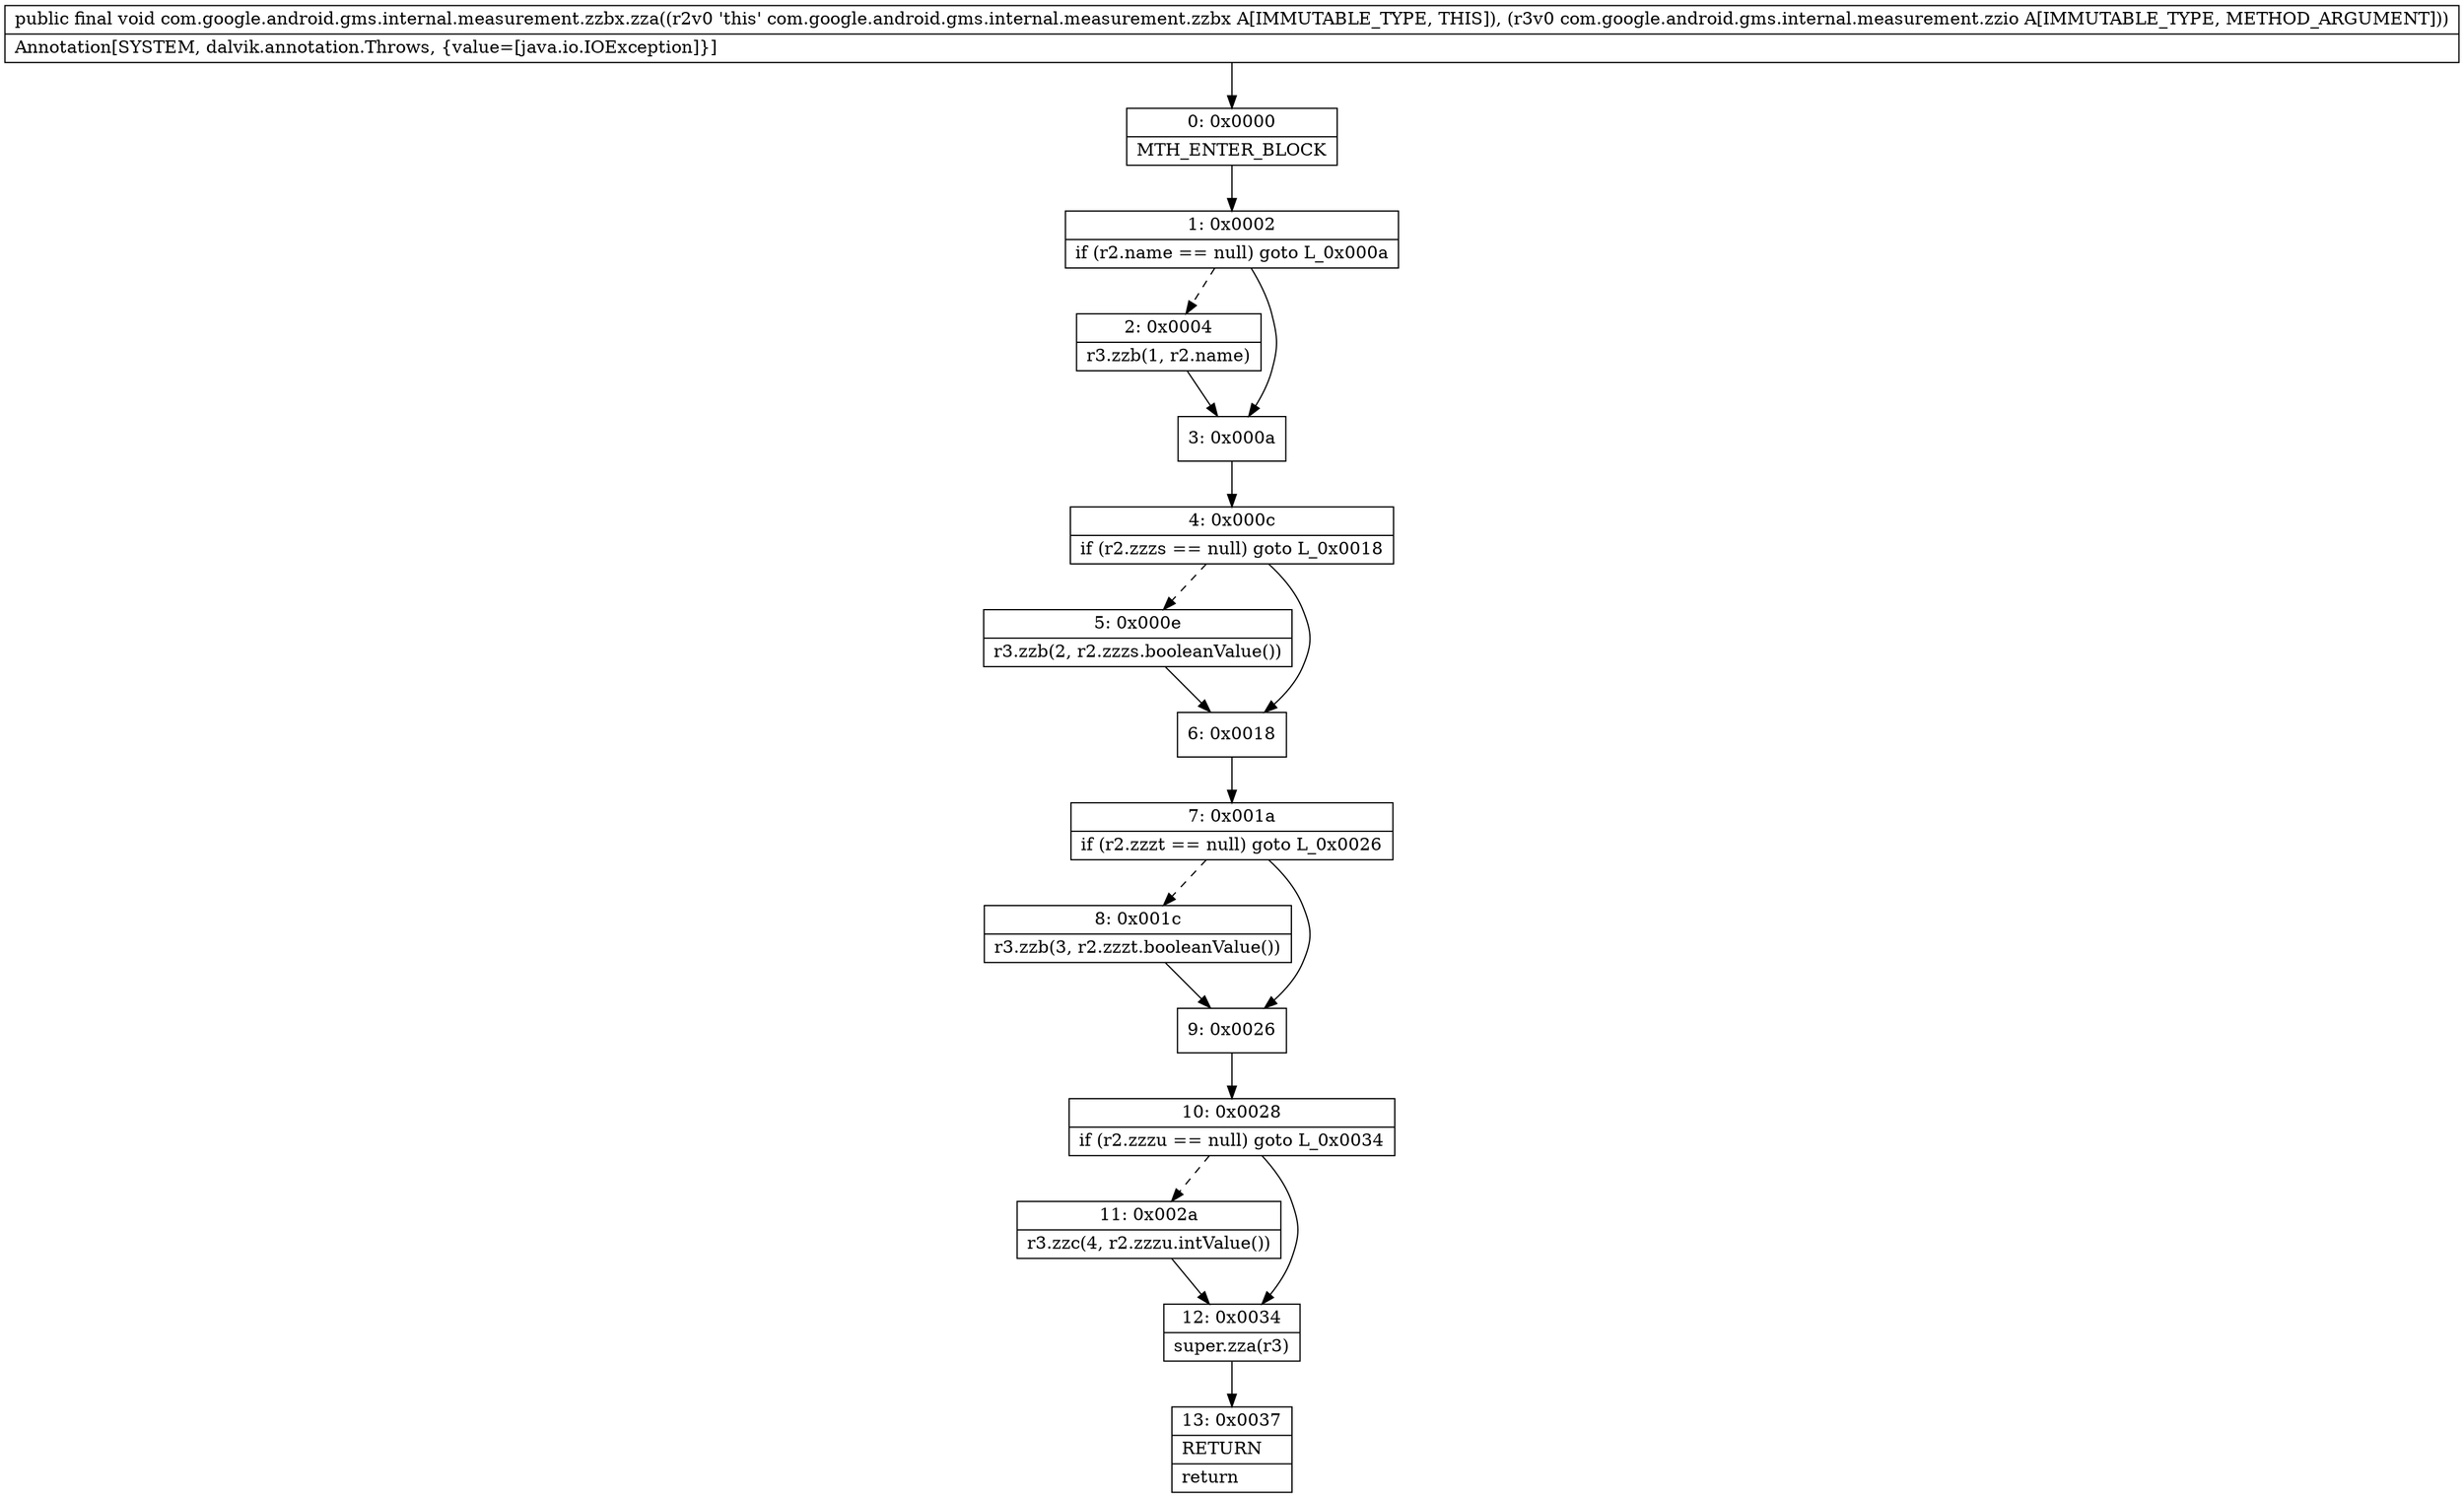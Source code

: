 digraph "CFG forcom.google.android.gms.internal.measurement.zzbx.zza(Lcom\/google\/android\/gms\/internal\/measurement\/zzio;)V" {
Node_0 [shape=record,label="{0\:\ 0x0000|MTH_ENTER_BLOCK\l}"];
Node_1 [shape=record,label="{1\:\ 0x0002|if (r2.name == null) goto L_0x000a\l}"];
Node_2 [shape=record,label="{2\:\ 0x0004|r3.zzb(1, r2.name)\l}"];
Node_3 [shape=record,label="{3\:\ 0x000a}"];
Node_4 [shape=record,label="{4\:\ 0x000c|if (r2.zzzs == null) goto L_0x0018\l}"];
Node_5 [shape=record,label="{5\:\ 0x000e|r3.zzb(2, r2.zzzs.booleanValue())\l}"];
Node_6 [shape=record,label="{6\:\ 0x0018}"];
Node_7 [shape=record,label="{7\:\ 0x001a|if (r2.zzzt == null) goto L_0x0026\l}"];
Node_8 [shape=record,label="{8\:\ 0x001c|r3.zzb(3, r2.zzzt.booleanValue())\l}"];
Node_9 [shape=record,label="{9\:\ 0x0026}"];
Node_10 [shape=record,label="{10\:\ 0x0028|if (r2.zzzu == null) goto L_0x0034\l}"];
Node_11 [shape=record,label="{11\:\ 0x002a|r3.zzc(4, r2.zzzu.intValue())\l}"];
Node_12 [shape=record,label="{12\:\ 0x0034|super.zza(r3)\l}"];
Node_13 [shape=record,label="{13\:\ 0x0037|RETURN\l|return\l}"];
MethodNode[shape=record,label="{public final void com.google.android.gms.internal.measurement.zzbx.zza((r2v0 'this' com.google.android.gms.internal.measurement.zzbx A[IMMUTABLE_TYPE, THIS]), (r3v0 com.google.android.gms.internal.measurement.zzio A[IMMUTABLE_TYPE, METHOD_ARGUMENT]))  | Annotation[SYSTEM, dalvik.annotation.Throws, \{value=[java.io.IOException]\}]\l}"];
MethodNode -> Node_0;
Node_0 -> Node_1;
Node_1 -> Node_2[style=dashed];
Node_1 -> Node_3;
Node_2 -> Node_3;
Node_3 -> Node_4;
Node_4 -> Node_5[style=dashed];
Node_4 -> Node_6;
Node_5 -> Node_6;
Node_6 -> Node_7;
Node_7 -> Node_8[style=dashed];
Node_7 -> Node_9;
Node_8 -> Node_9;
Node_9 -> Node_10;
Node_10 -> Node_11[style=dashed];
Node_10 -> Node_12;
Node_11 -> Node_12;
Node_12 -> Node_13;
}


